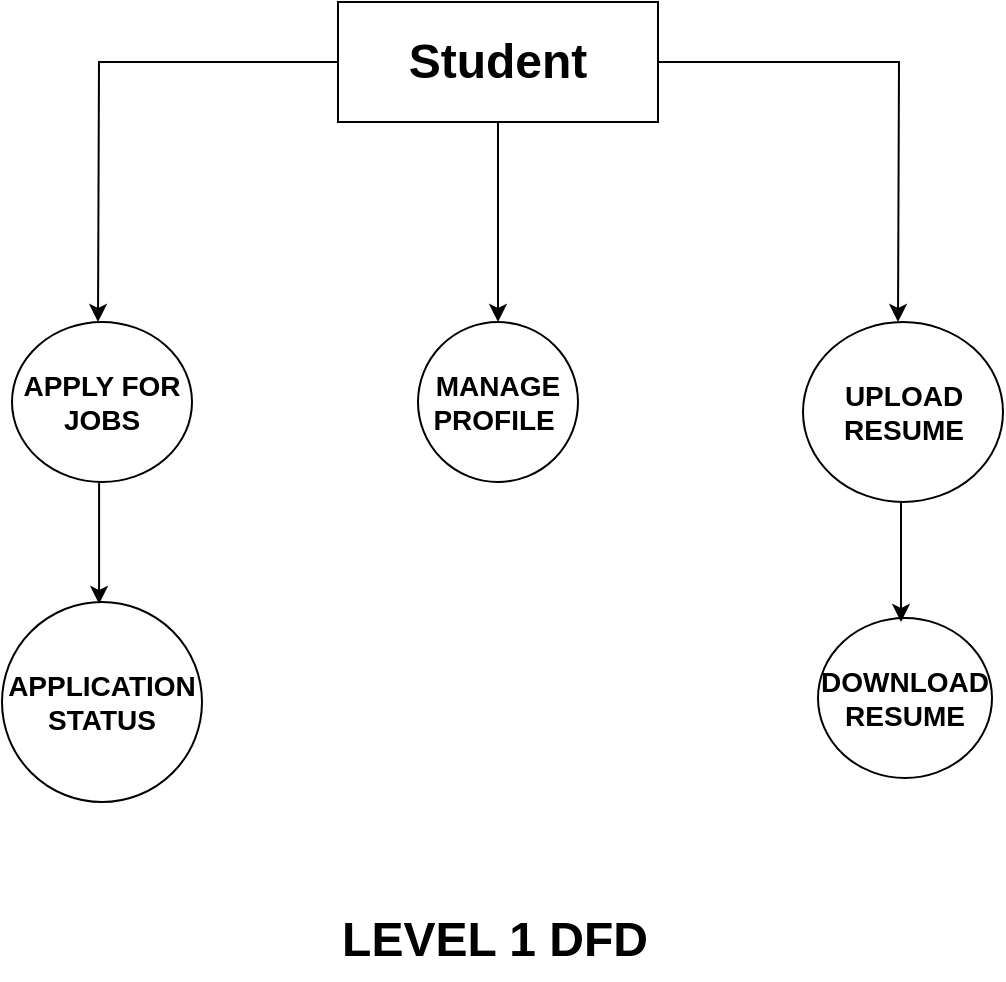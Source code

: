 <mxfile version="21.6.9" type="github">
  <diagram name="Page-1" id="rjGy5YyPrBwTc-FCCKnh">
    <mxGraphModel dx="1567" dy="609" grid="0" gridSize="10" guides="1" tooltips="1" connect="1" arrows="1" fold="1" page="1" pageScale="1" pageWidth="850" pageHeight="1100" math="0" shadow="0">
      <root>
        <mxCell id="0" />
        <mxCell id="1" parent="0" />
        <mxCell id="gnQRgpkNDzssGDymNENJ-2" style="edgeStyle=orthogonalEdgeStyle;rounded=0;orthogonalLoop=1;jettySize=auto;html=1;" edge="1" parent="1" source="gnQRgpkNDzssGDymNENJ-1">
          <mxGeometry relative="1" as="geometry">
            <mxPoint x="358" y="200" as="targetPoint" />
          </mxGeometry>
        </mxCell>
        <mxCell id="gnQRgpkNDzssGDymNENJ-3" style="edgeStyle=orthogonalEdgeStyle;rounded=0;orthogonalLoop=1;jettySize=auto;html=1;" edge="1" parent="1" source="gnQRgpkNDzssGDymNENJ-1">
          <mxGeometry relative="1" as="geometry">
            <mxPoint x="158" y="200" as="targetPoint" />
          </mxGeometry>
        </mxCell>
        <mxCell id="gnQRgpkNDzssGDymNENJ-4" style="edgeStyle=orthogonalEdgeStyle;rounded=0;orthogonalLoop=1;jettySize=auto;html=1;" edge="1" parent="1" source="gnQRgpkNDzssGDymNENJ-1">
          <mxGeometry relative="1" as="geometry">
            <mxPoint x="558" y="200" as="targetPoint" />
          </mxGeometry>
        </mxCell>
        <mxCell id="gnQRgpkNDzssGDymNENJ-1" value="&lt;font style=&quot;font-size: 24px;&quot;&gt;&lt;b&gt;Student&lt;/b&gt;&lt;/font&gt;" style="whiteSpace=wrap;html=1;" vertex="1" parent="1">
          <mxGeometry x="278" y="40" width="160" height="60" as="geometry" />
        </mxCell>
        <mxCell id="gnQRgpkNDzssGDymNENJ-9" style="edgeStyle=orthogonalEdgeStyle;rounded=0;orthogonalLoop=1;jettySize=auto;html=1;" edge="1" parent="1">
          <mxGeometry relative="1" as="geometry">
            <mxPoint x="158.54" y="341" as="targetPoint" />
            <mxPoint x="158.54" y="251" as="sourcePoint" />
          </mxGeometry>
        </mxCell>
        <mxCell id="gnQRgpkNDzssGDymNENJ-20" value="&lt;font style=&quot;font-size: 24px;&quot;&gt;&lt;b style=&quot;&quot;&gt;LEVEL 1 DFD&lt;/b&gt;&lt;/font&gt;" style="text;html=1;align=center;verticalAlign=middle;resizable=0;points=[];autosize=1;strokeColor=none;fillColor=none;" vertex="1" parent="1">
          <mxGeometry x="266" y="489" width="180" height="40" as="geometry" />
        </mxCell>
        <mxCell id="gnQRgpkNDzssGDymNENJ-21" value="&lt;font style=&quot;font-size: 14px;&quot;&gt;&lt;b&gt;APPLY FOR JOBS&lt;/b&gt;&lt;/font&gt;" style="ellipse;whiteSpace=wrap;html=1;fontColor=default;" vertex="1" parent="1">
          <mxGeometry x="115" y="200" width="90" height="80" as="geometry" />
        </mxCell>
        <mxCell id="gnQRgpkNDzssGDymNENJ-25" value="&lt;font style=&quot;font-size: 14px;&quot;&gt;&lt;b&gt;APPLICATION STATUS&lt;/b&gt;&lt;/font&gt;" style="ellipse;whiteSpace=wrap;html=1;" vertex="1" parent="1">
          <mxGeometry x="110" y="340" width="100" height="100" as="geometry" />
        </mxCell>
        <mxCell id="gnQRgpkNDzssGDymNENJ-26" value="&lt;b&gt;&lt;font style=&quot;font-size: 14px;&quot;&gt;MANAGE PROFILE&amp;nbsp;&lt;/font&gt;&lt;/b&gt;" style="ellipse;whiteSpace=wrap;html=1;" vertex="1" parent="1">
          <mxGeometry x="318" y="200" width="80" height="80" as="geometry" />
        </mxCell>
        <mxCell id="gnQRgpkNDzssGDymNENJ-27" value="&lt;b&gt;&lt;font style=&quot;font-size: 14px;&quot;&gt;DOWNLOAD RESUME&lt;/font&gt;&lt;/b&gt;" style="ellipse;whiteSpace=wrap;html=1;" vertex="1" parent="1">
          <mxGeometry x="518" y="348" width="87" height="80" as="geometry" />
        </mxCell>
        <mxCell id="gnQRgpkNDzssGDymNENJ-34" style="edgeStyle=orthogonalEdgeStyle;rounded=0;orthogonalLoop=1;jettySize=auto;html=1;" edge="1" parent="1">
          <mxGeometry relative="1" as="geometry">
            <mxPoint x="559.5" y="290" as="sourcePoint" />
            <mxPoint x="559.5" y="350" as="targetPoint" />
          </mxGeometry>
        </mxCell>
        <mxCell id="gnQRgpkNDzssGDymNENJ-29" value="&lt;font style=&quot;font-size: 14px;&quot;&gt;&lt;b&gt;UPLOAD RESUME&lt;/b&gt;&lt;/font&gt;" style="ellipse;whiteSpace=wrap;html=1;" vertex="1" parent="1">
          <mxGeometry x="510.5" y="200" width="100" height="90" as="geometry" />
        </mxCell>
      </root>
    </mxGraphModel>
  </diagram>
</mxfile>
